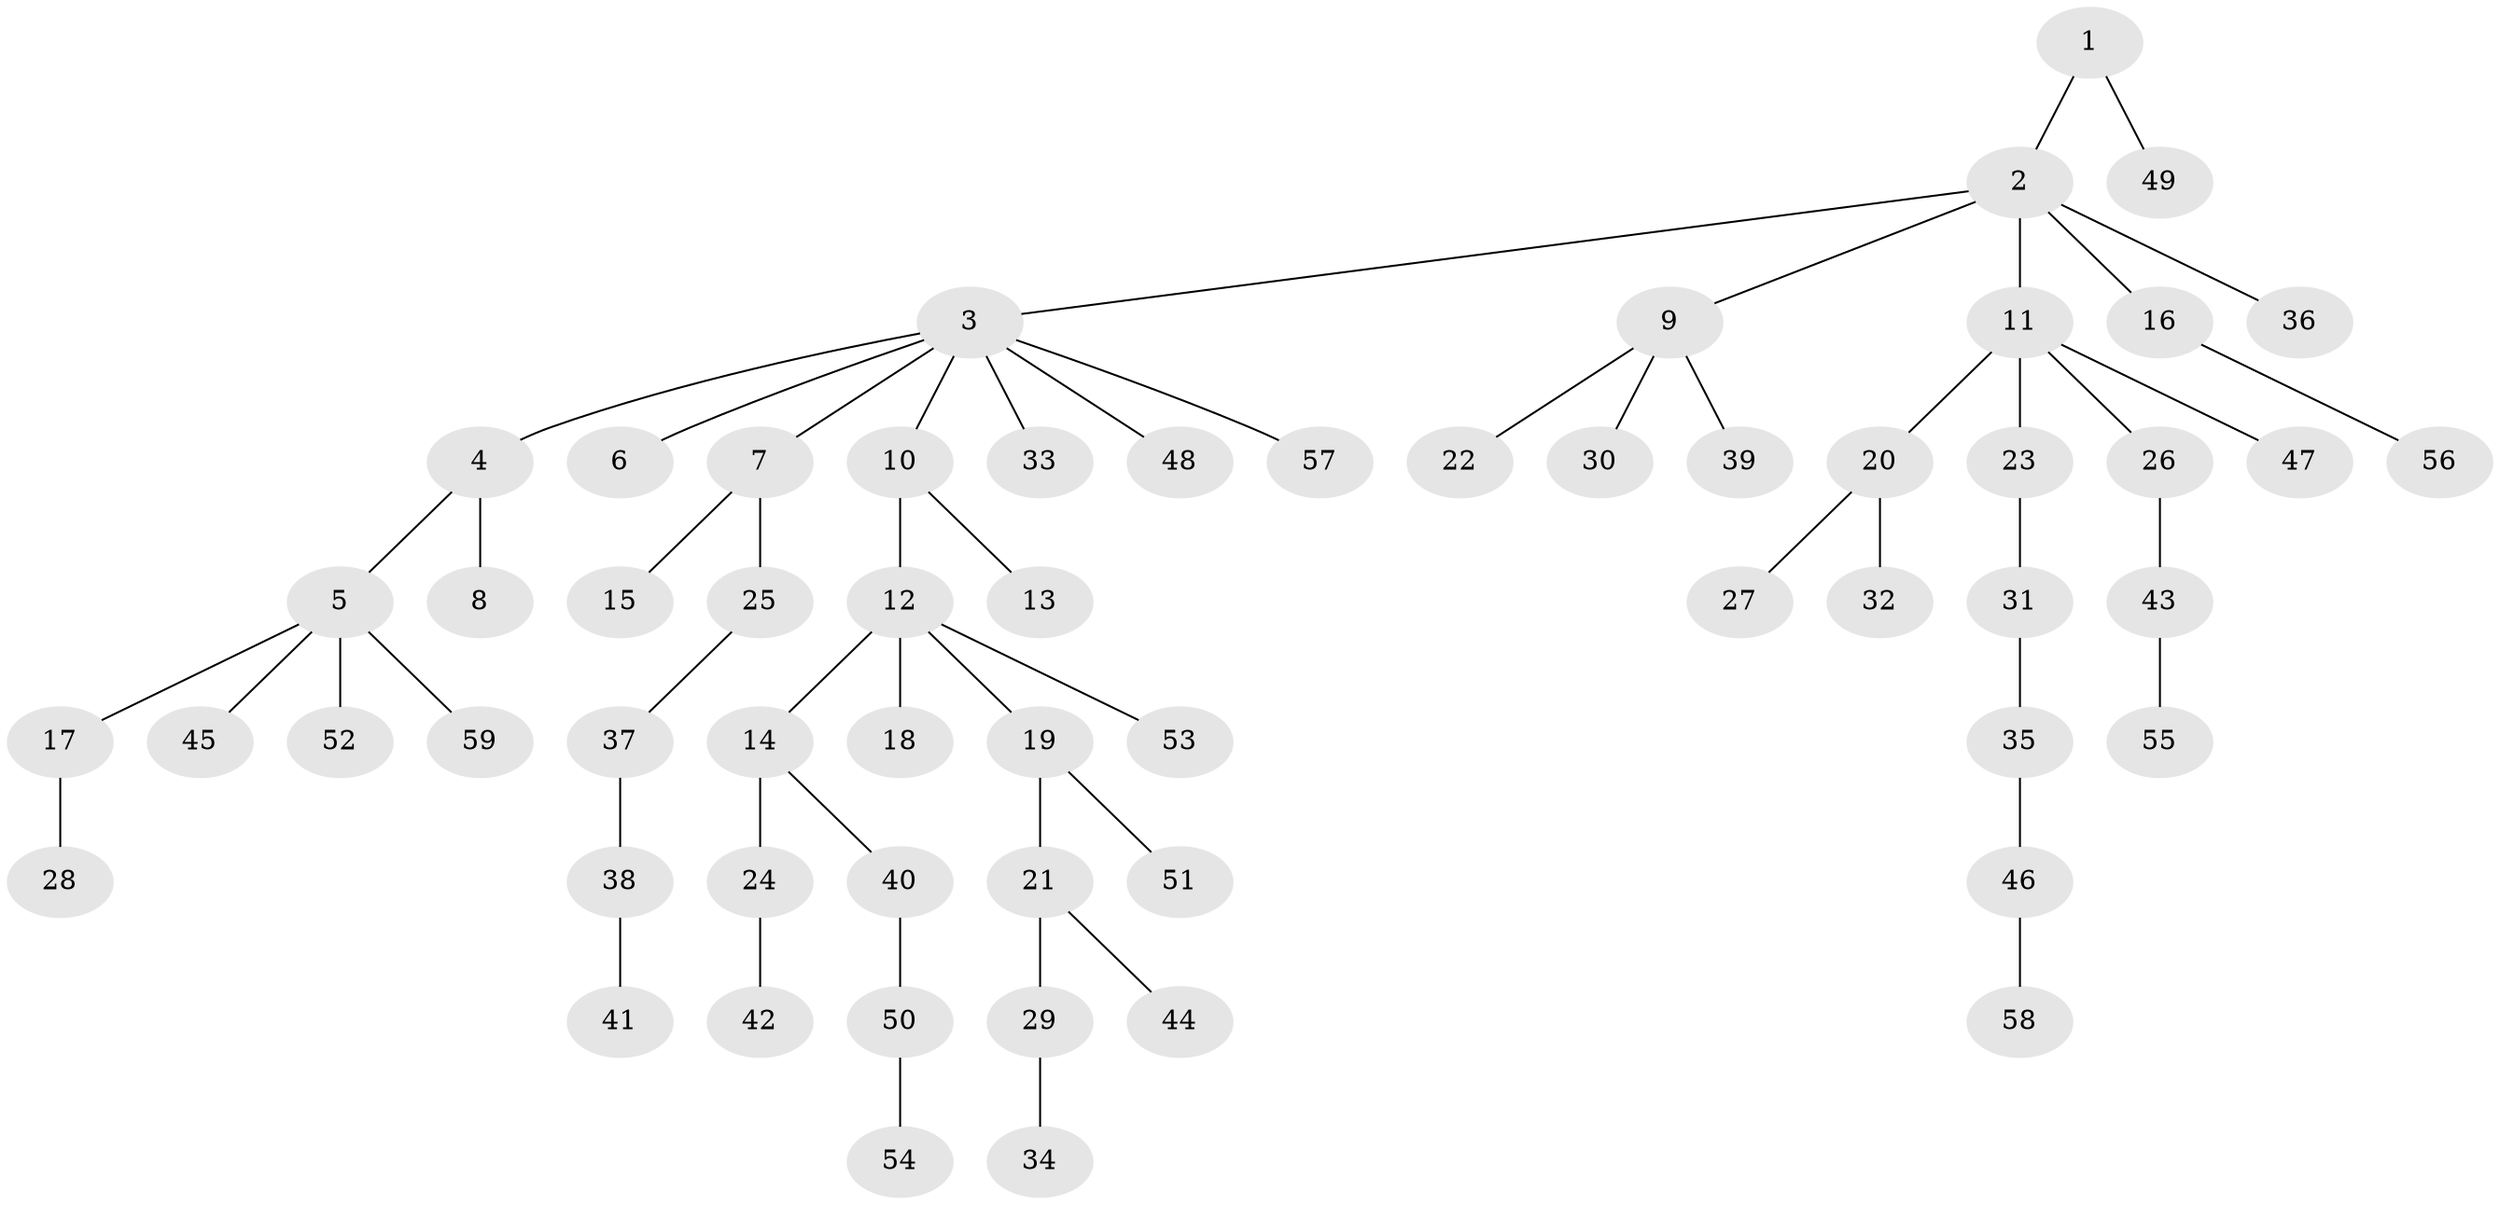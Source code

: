// coarse degree distribution, {1: 0.5853658536585366, 9: 0.04878048780487805, 2: 0.2682926829268293, 4: 0.024390243902439025, 3: 0.04878048780487805, 6: 0.024390243902439025}
// Generated by graph-tools (version 1.1) at 2025/52/02/27/25 19:52:13]
// undirected, 59 vertices, 58 edges
graph export_dot {
graph [start="1"]
  node [color=gray90,style=filled];
  1;
  2;
  3;
  4;
  5;
  6;
  7;
  8;
  9;
  10;
  11;
  12;
  13;
  14;
  15;
  16;
  17;
  18;
  19;
  20;
  21;
  22;
  23;
  24;
  25;
  26;
  27;
  28;
  29;
  30;
  31;
  32;
  33;
  34;
  35;
  36;
  37;
  38;
  39;
  40;
  41;
  42;
  43;
  44;
  45;
  46;
  47;
  48;
  49;
  50;
  51;
  52;
  53;
  54;
  55;
  56;
  57;
  58;
  59;
  1 -- 2;
  1 -- 49;
  2 -- 3;
  2 -- 9;
  2 -- 11;
  2 -- 16;
  2 -- 36;
  3 -- 4;
  3 -- 6;
  3 -- 7;
  3 -- 10;
  3 -- 33;
  3 -- 48;
  3 -- 57;
  4 -- 5;
  4 -- 8;
  5 -- 17;
  5 -- 45;
  5 -- 52;
  5 -- 59;
  7 -- 15;
  7 -- 25;
  9 -- 22;
  9 -- 30;
  9 -- 39;
  10 -- 12;
  10 -- 13;
  11 -- 20;
  11 -- 23;
  11 -- 26;
  11 -- 47;
  12 -- 14;
  12 -- 18;
  12 -- 19;
  12 -- 53;
  14 -- 24;
  14 -- 40;
  16 -- 56;
  17 -- 28;
  19 -- 21;
  19 -- 51;
  20 -- 27;
  20 -- 32;
  21 -- 29;
  21 -- 44;
  23 -- 31;
  24 -- 42;
  25 -- 37;
  26 -- 43;
  29 -- 34;
  31 -- 35;
  35 -- 46;
  37 -- 38;
  38 -- 41;
  40 -- 50;
  43 -- 55;
  46 -- 58;
  50 -- 54;
}
